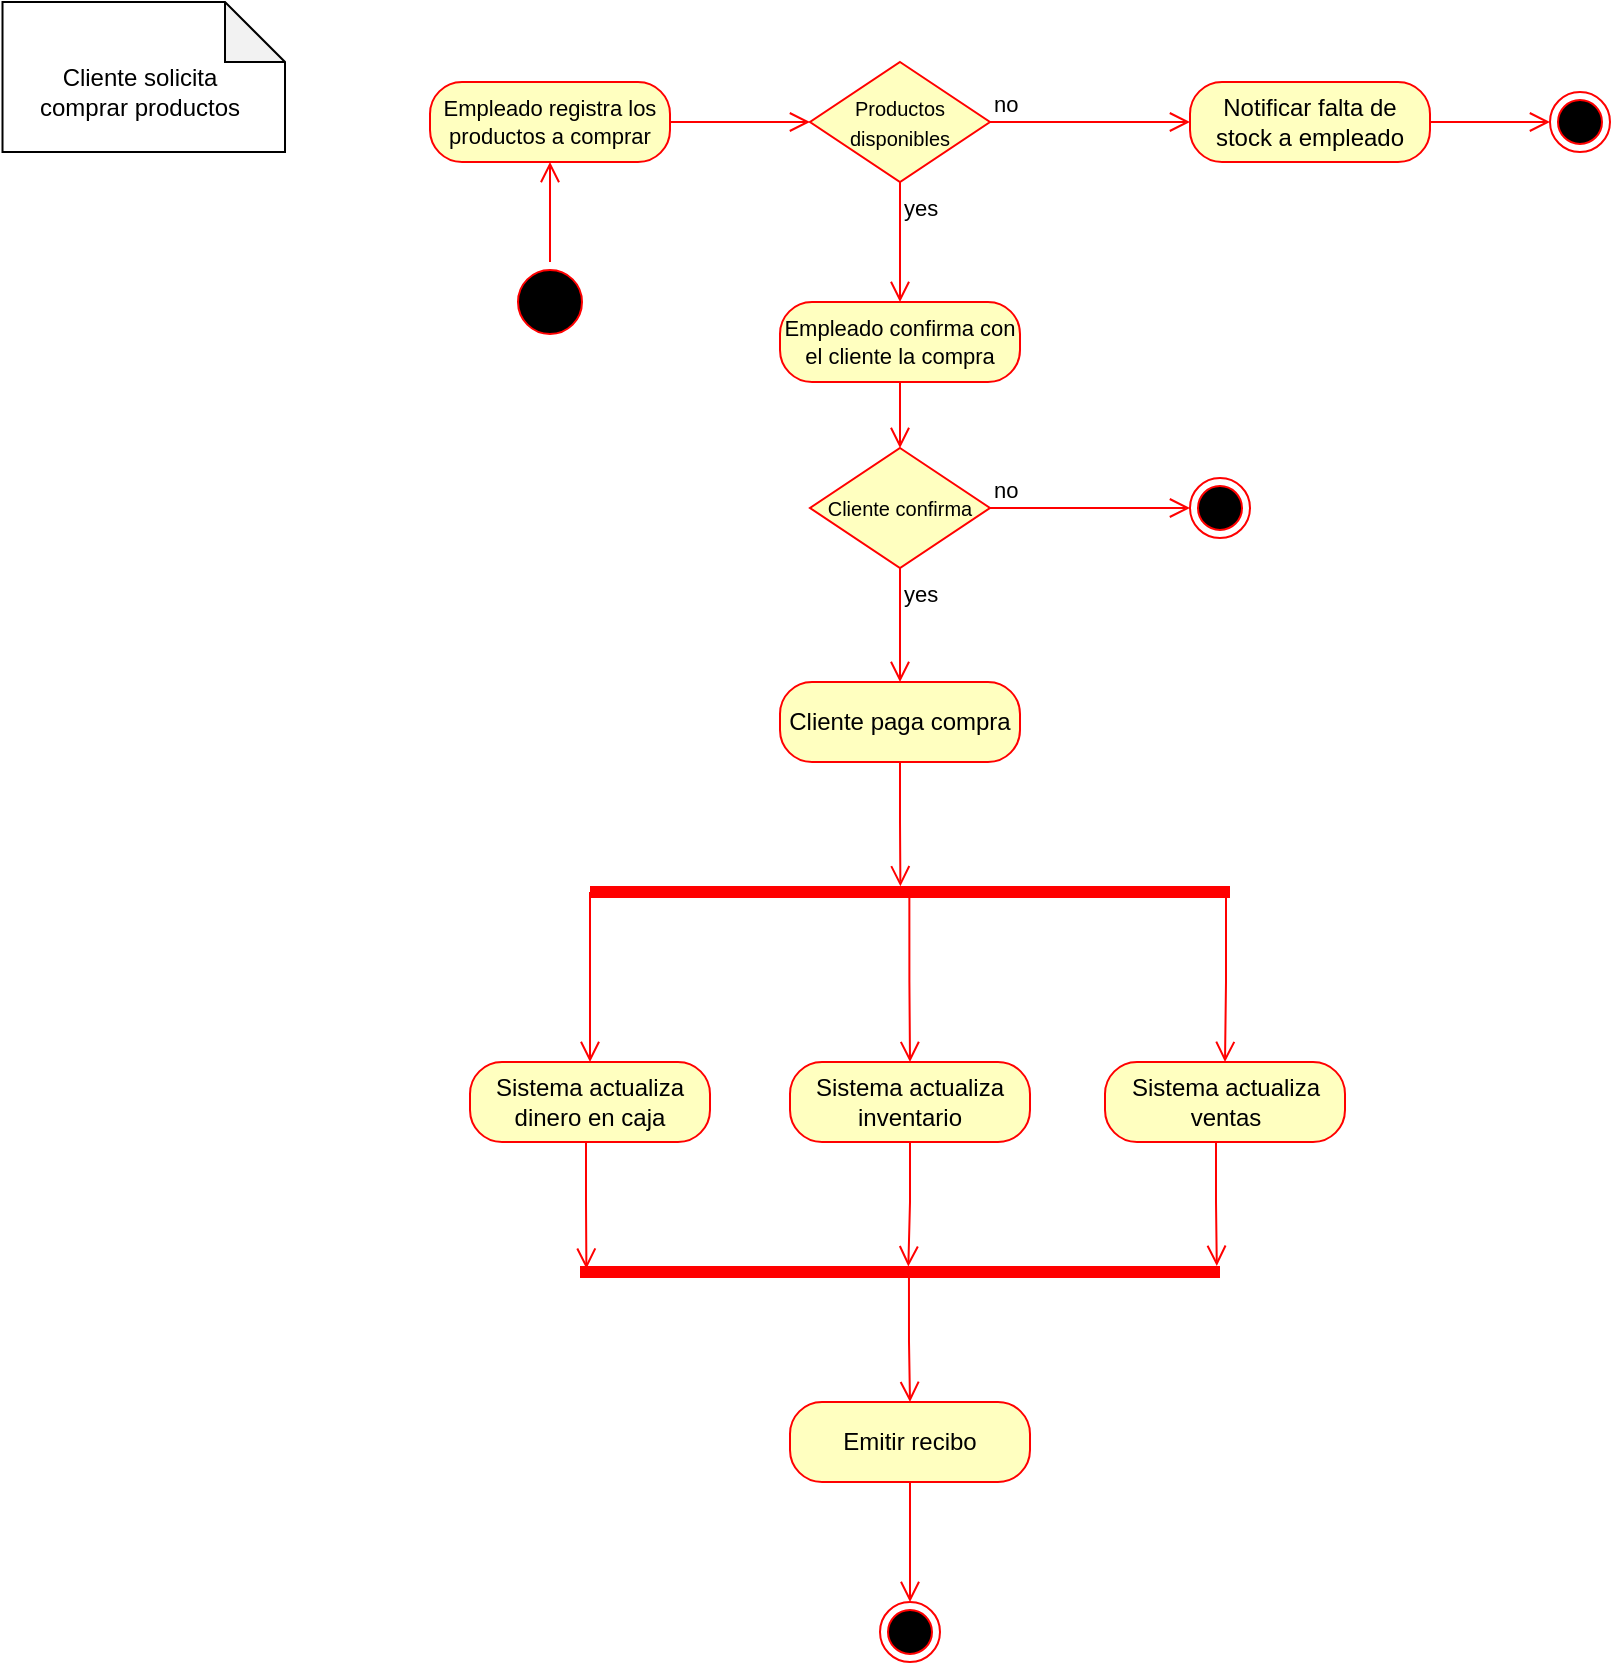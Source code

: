 <mxfile version="24.7.14">
  <diagram name="Page-1" id="e7e014a7-5840-1c2e-5031-d8a46d1fe8dd">
    <mxGraphModel dx="796" dy="431" grid="1" gridSize="10" guides="1" tooltips="1" connect="1" arrows="1" fold="1" page="1" pageScale="1" pageWidth="1169" pageHeight="826" background="none" math="0" shadow="0">
      <root>
        <mxCell id="0" />
        <mxCell id="1" parent="0" />
        <mxCell id="e4tIsMRB3juKGLobp1ze-41" value="&lt;div style=&quot;&quot;&gt;&lt;br&gt;&lt;/div&gt;" style="shape=note;whiteSpace=wrap;html=1;backgroundOutline=1;darkOpacity=0.05;rotation=-90;flipH=0;flipV=1;textDirection=vertical-rl;align=center;" vertex="1" parent="1">
          <mxGeometry x="139.38" y="96.88" width="75" height="141.25" as="geometry" />
        </mxCell>
        <mxCell id="e4tIsMRB3juKGLobp1ze-42" value="" style="ellipse;html=1;shape=startState;fillColor=#000000;strokeColor=#ff0000;" vertex="1" parent="1">
          <mxGeometry x="360" y="260" width="40" height="40" as="geometry" />
        </mxCell>
        <mxCell id="e4tIsMRB3juKGLobp1ze-43" value="" style="edgeStyle=orthogonalEdgeStyle;html=1;verticalAlign=bottom;endArrow=open;endSize=8;strokeColor=#ff0000;rounded=0;entryX=0.5;entryY=1;entryDx=0;entryDy=0;" edge="1" source="e4tIsMRB3juKGLobp1ze-42" parent="1" target="e4tIsMRB3juKGLobp1ze-45">
          <mxGeometry relative="1" as="geometry">
            <mxPoint x="415" y="280" as="targetPoint" />
          </mxGeometry>
        </mxCell>
        <mxCell id="e4tIsMRB3juKGLobp1ze-44" value="Cliente solicita comprar productos" style="text;html=1;align=center;verticalAlign=middle;whiteSpace=wrap;rounded=0;" vertex="1" parent="1">
          <mxGeometry x="120" y="160" width="110" height="30" as="geometry" />
        </mxCell>
        <mxCell id="e4tIsMRB3juKGLobp1ze-50" style="edgeStyle=orthogonalEdgeStyle;rounded=0;orthogonalLoop=1;jettySize=auto;html=1;exitX=1;exitY=0.5;exitDx=0;exitDy=0;entryX=0;entryY=0.5;entryDx=0;entryDy=0;strokeColor=#ff0000;align=left;verticalAlign=bottom;fontFamily=Helvetica;fontSize=11;fontColor=default;labelBackgroundColor=default;endArrow=open;endSize=8;" edge="1" parent="1" source="e4tIsMRB3juKGLobp1ze-45" target="e4tIsMRB3juKGLobp1ze-47">
          <mxGeometry relative="1" as="geometry" />
        </mxCell>
        <mxCell id="e4tIsMRB3juKGLobp1ze-45" value="Empleado registra los productos a comprar" style="rounded=1;whiteSpace=wrap;html=1;arcSize=40;fontColor=#000000;fillColor=#ffffc0;strokeColor=#ff0000;fontSize=11;" vertex="1" parent="1">
          <mxGeometry x="320" y="170" width="120" height="40" as="geometry" />
        </mxCell>
        <mxCell id="e4tIsMRB3juKGLobp1ze-47" value="&lt;font style=&quot;font-size: 10px;&quot;&gt;Productos disponibles&lt;/font&gt;" style="rhombus;whiteSpace=wrap;html=1;fontColor=#000000;fillColor=#ffffc0;strokeColor=#ff0000;" vertex="1" parent="1">
          <mxGeometry x="510" y="160" width="90" height="60" as="geometry" />
        </mxCell>
        <mxCell id="e4tIsMRB3juKGLobp1ze-48" value="no" style="edgeStyle=orthogonalEdgeStyle;html=1;align=left;verticalAlign=bottom;endArrow=open;endSize=8;strokeColor=#ff0000;rounded=0;entryX=0;entryY=0.5;entryDx=0;entryDy=0;" edge="1" source="e4tIsMRB3juKGLobp1ze-47" parent="1" target="e4tIsMRB3juKGLobp1ze-51">
          <mxGeometry x="-1" relative="1" as="geometry">
            <mxPoint x="690" y="200" as="targetPoint" />
          </mxGeometry>
        </mxCell>
        <mxCell id="e4tIsMRB3juKGLobp1ze-49" value="yes" style="edgeStyle=orthogonalEdgeStyle;html=1;align=left;verticalAlign=top;endArrow=open;endSize=8;strokeColor=#ff0000;rounded=0;entryX=0.5;entryY=0;entryDx=0;entryDy=0;" edge="1" source="e4tIsMRB3juKGLobp1ze-47" parent="1" target="e4tIsMRB3juKGLobp1ze-55">
          <mxGeometry x="-1" relative="1" as="geometry">
            <mxPoint x="550" y="280" as="targetPoint" />
          </mxGeometry>
        </mxCell>
        <mxCell id="e4tIsMRB3juKGLobp1ze-54" style="edgeStyle=orthogonalEdgeStyle;rounded=0;orthogonalLoop=1;jettySize=auto;html=1;exitX=1;exitY=0.5;exitDx=0;exitDy=0;strokeColor=#ff0000;align=left;verticalAlign=bottom;fontFamily=Helvetica;fontSize=11;fontColor=default;labelBackgroundColor=default;endArrow=open;endSize=8;" edge="1" parent="1" source="e4tIsMRB3juKGLobp1ze-51" target="e4tIsMRB3juKGLobp1ze-53">
          <mxGeometry relative="1" as="geometry" />
        </mxCell>
        <mxCell id="e4tIsMRB3juKGLobp1ze-51" value="Notificar falta de stock a empleado" style="rounded=1;whiteSpace=wrap;html=1;arcSize=40;fontColor=#000000;fillColor=#ffffc0;strokeColor=#ff0000;" vertex="1" parent="1">
          <mxGeometry x="700" y="170" width="120" height="40" as="geometry" />
        </mxCell>
        <mxCell id="e4tIsMRB3juKGLobp1ze-53" value="" style="ellipse;html=1;shape=endState;fillColor=#000000;strokeColor=#ff0000;" vertex="1" parent="1">
          <mxGeometry x="880" y="175" width="30" height="30" as="geometry" />
        </mxCell>
        <mxCell id="e4tIsMRB3juKGLobp1ze-61" style="edgeStyle=orthogonalEdgeStyle;rounded=0;orthogonalLoop=1;jettySize=auto;html=1;exitX=0.5;exitY=1;exitDx=0;exitDy=0;entryX=0.5;entryY=0;entryDx=0;entryDy=0;strokeColor=#ff0000;align=left;verticalAlign=bottom;fontFamily=Helvetica;fontSize=11;fontColor=default;labelBackgroundColor=default;endArrow=open;endSize=8;" edge="1" parent="1" source="e4tIsMRB3juKGLobp1ze-55" target="e4tIsMRB3juKGLobp1ze-58">
          <mxGeometry relative="1" as="geometry" />
        </mxCell>
        <mxCell id="e4tIsMRB3juKGLobp1ze-55" value="Empleado confirma con el cliente la compra" style="rounded=1;whiteSpace=wrap;html=1;arcSize=40;fontColor=#000000;fillColor=#ffffc0;strokeColor=#ff0000;fontSize=11;" vertex="1" parent="1">
          <mxGeometry x="495" y="280" width="120" height="40" as="geometry" />
        </mxCell>
        <mxCell id="e4tIsMRB3juKGLobp1ze-58" value="&lt;font style=&quot;font-size: 10px;&quot;&gt;Cliente confirma&lt;/font&gt;" style="rhombus;whiteSpace=wrap;html=1;fontColor=#000000;fillColor=#ffffc0;strokeColor=#ff0000;" vertex="1" parent="1">
          <mxGeometry x="510" y="353" width="90" height="60" as="geometry" />
        </mxCell>
        <mxCell id="e4tIsMRB3juKGLobp1ze-59" value="no" style="edgeStyle=orthogonalEdgeStyle;html=1;align=left;verticalAlign=bottom;endArrow=open;endSize=8;strokeColor=#ff0000;rounded=0;entryX=0;entryY=0.5;entryDx=0;entryDy=0;" edge="1" parent="1" source="e4tIsMRB3juKGLobp1ze-58" target="e4tIsMRB3juKGLobp1ze-62">
          <mxGeometry x="-1" relative="1" as="geometry">
            <mxPoint x="700" y="383" as="targetPoint" />
          </mxGeometry>
        </mxCell>
        <mxCell id="e4tIsMRB3juKGLobp1ze-60" value="yes" style="edgeStyle=orthogonalEdgeStyle;html=1;align=left;verticalAlign=top;endArrow=open;endSize=8;strokeColor=#ff0000;rounded=0;entryX=0.5;entryY=0;entryDx=0;entryDy=0;" edge="1" parent="1" source="e4tIsMRB3juKGLobp1ze-58" target="e4tIsMRB3juKGLobp1ze-63">
          <mxGeometry x="-1" relative="1" as="geometry">
            <mxPoint x="555" y="473" as="targetPoint" />
          </mxGeometry>
        </mxCell>
        <mxCell id="e4tIsMRB3juKGLobp1ze-62" value="" style="ellipse;html=1;shape=endState;fillColor=#000000;strokeColor=#ff0000;" vertex="1" parent="1">
          <mxGeometry x="700" y="368" width="30" height="30" as="geometry" />
        </mxCell>
        <mxCell id="e4tIsMRB3juKGLobp1ze-63" value="Cliente paga compra" style="rounded=1;whiteSpace=wrap;html=1;arcSize=40;fontColor=#000000;fillColor=#ffffc0;strokeColor=#ff0000;" vertex="1" parent="1">
          <mxGeometry x="495" y="470" width="120" height="40" as="geometry" />
        </mxCell>
        <mxCell id="e4tIsMRB3juKGLobp1ze-65" value="Sistema actualiza inventario" style="rounded=1;whiteSpace=wrap;html=1;arcSize=40;fontColor=#000000;fillColor=#ffffc0;strokeColor=#ff0000;" vertex="1" parent="1">
          <mxGeometry x="500" y="660" width="120" height="40" as="geometry" />
        </mxCell>
        <mxCell id="e4tIsMRB3juKGLobp1ze-66" value="Sistema actualiza ventas" style="rounded=1;whiteSpace=wrap;html=1;arcSize=40;fontColor=#000000;fillColor=#ffffc0;strokeColor=#ff0000;" vertex="1" parent="1">
          <mxGeometry x="657.5" y="660" width="120" height="40" as="geometry" />
        </mxCell>
        <mxCell id="e4tIsMRB3juKGLobp1ze-67" value="Sistema actualiza dinero en caja" style="rounded=1;whiteSpace=wrap;html=1;arcSize=40;fontColor=#000000;fillColor=#ffffc0;strokeColor=#ff0000;" vertex="1" parent="1">
          <mxGeometry x="340" y="660" width="120" height="40" as="geometry" />
        </mxCell>
        <mxCell id="e4tIsMRB3juKGLobp1ze-72" style="edgeStyle=orthogonalEdgeStyle;rounded=0;orthogonalLoop=1;jettySize=auto;html=1;exitX=0.5;exitY=1;exitDx=0;exitDy=0;entryX=0.5;entryY=0;entryDx=0;entryDy=0;strokeColor=#ff0000;align=left;verticalAlign=bottom;fontFamily=Helvetica;fontSize=11;fontColor=default;labelBackgroundColor=default;endArrow=open;endSize=8;" edge="1" parent="1" source="e4tIsMRB3juKGLobp1ze-68" target="e4tIsMRB3juKGLobp1ze-70">
          <mxGeometry relative="1" as="geometry" />
        </mxCell>
        <mxCell id="e4tIsMRB3juKGLobp1ze-68" value="Emitir recibo" style="rounded=1;whiteSpace=wrap;html=1;arcSize=40;fontColor=#000000;fillColor=#ffffc0;strokeColor=#ff0000;" vertex="1" parent="1">
          <mxGeometry x="500" y="830" width="120" height="40" as="geometry" />
        </mxCell>
        <mxCell id="e4tIsMRB3juKGLobp1ze-70" value="" style="ellipse;html=1;shape=endState;fillColor=#000000;strokeColor=#ff0000;" vertex="1" parent="1">
          <mxGeometry x="545" y="930" width="30" height="30" as="geometry" />
        </mxCell>
        <mxCell id="e4tIsMRB3juKGLobp1ze-77" style="edgeStyle=orthogonalEdgeStyle;rounded=0;orthogonalLoop=1;jettySize=auto;html=1;exitX=1;exitY=0.5;exitDx=0;exitDy=0;exitPerimeter=0;entryX=0.5;entryY=0;entryDx=0;entryDy=0;strokeColor=#ff0000;align=left;verticalAlign=bottom;fontFamily=Helvetica;fontSize=11;fontColor=default;labelBackgroundColor=default;endArrow=open;endSize=8;" edge="1" parent="1" source="e4tIsMRB3juKGLobp1ze-73" target="e4tIsMRB3juKGLobp1ze-66">
          <mxGeometry relative="1" as="geometry">
            <Array as="points">
              <mxPoint x="718" y="575" />
              <mxPoint x="718" y="620" />
            </Array>
          </mxGeometry>
        </mxCell>
        <mxCell id="e4tIsMRB3juKGLobp1ze-78" style="edgeStyle=orthogonalEdgeStyle;rounded=0;orthogonalLoop=1;jettySize=auto;html=1;exitX=0;exitY=0.5;exitDx=0;exitDy=0;exitPerimeter=0;entryX=0.5;entryY=0;entryDx=0;entryDy=0;strokeColor=#ff0000;align=left;verticalAlign=bottom;fontFamily=Helvetica;fontSize=11;fontColor=default;labelBackgroundColor=default;endArrow=open;endSize=8;" edge="1" parent="1" source="e4tIsMRB3juKGLobp1ze-73" target="e4tIsMRB3juKGLobp1ze-67">
          <mxGeometry relative="1" as="geometry">
            <Array as="points">
              <mxPoint x="400" y="660" />
            </Array>
          </mxGeometry>
        </mxCell>
        <mxCell id="e4tIsMRB3juKGLobp1ze-73" value="" style="shape=line;html=1;strokeWidth=6;strokeColor=#ff0000;" vertex="1" parent="1">
          <mxGeometry x="400" y="570" width="320" height="10" as="geometry" />
        </mxCell>
        <mxCell id="e4tIsMRB3juKGLobp1ze-74" value="" style="edgeStyle=orthogonalEdgeStyle;html=1;verticalAlign=bottom;endArrow=open;endSize=8;strokeColor=#ff0000;rounded=0;entryX=0.5;entryY=0;entryDx=0;entryDy=0;exitX=0.499;exitY=0.577;exitDx=0;exitDy=0;exitPerimeter=0;" edge="1" source="e4tIsMRB3juKGLobp1ze-73" parent="1" target="e4tIsMRB3juKGLobp1ze-65">
          <mxGeometry relative="1" as="geometry">
            <mxPoint x="560" y="600" as="targetPoint" />
          </mxGeometry>
        </mxCell>
        <mxCell id="e4tIsMRB3juKGLobp1ze-76" style="edgeStyle=orthogonalEdgeStyle;rounded=0;orthogonalLoop=1;jettySize=auto;html=1;exitX=0.5;exitY=1;exitDx=0;exitDy=0;entryX=0.485;entryY=0.216;entryDx=0;entryDy=0;entryPerimeter=0;strokeColor=#ff0000;align=left;verticalAlign=bottom;fontFamily=Helvetica;fontSize=11;fontColor=default;labelBackgroundColor=default;endArrow=open;endSize=8;" edge="1" parent="1" source="e4tIsMRB3juKGLobp1ze-63" target="e4tIsMRB3juKGLobp1ze-73">
          <mxGeometry relative="1" as="geometry" />
        </mxCell>
        <mxCell id="e4tIsMRB3juKGLobp1ze-80" style="edgeStyle=orthogonalEdgeStyle;rounded=0;orthogonalLoop=1;jettySize=auto;html=1;exitX=0.5;exitY=1;exitDx=0;exitDy=0;entryX=0.01;entryY=0.333;entryDx=0;entryDy=0;strokeColor=#ff0000;align=left;verticalAlign=bottom;fontFamily=Helvetica;fontSize=11;fontColor=default;labelBackgroundColor=default;endArrow=open;endSize=8;entryPerimeter=0;" edge="1" parent="1" source="e4tIsMRB3juKGLobp1ze-67" target="e4tIsMRB3juKGLobp1ze-81">
          <mxGeometry relative="1" as="geometry">
            <mxPoint x="400" y="850" as="targetPoint" />
            <Array as="points">
              <mxPoint x="398" y="700" />
              <mxPoint x="398" y="730" />
            </Array>
          </mxGeometry>
        </mxCell>
        <mxCell id="e4tIsMRB3juKGLobp1ze-81" value="" style="shape=line;html=1;strokeWidth=6;strokeColor=#ff0000;" vertex="1" parent="1">
          <mxGeometry x="395" y="760" width="320" height="10" as="geometry" />
        </mxCell>
        <mxCell id="e4tIsMRB3juKGLobp1ze-82" value="" style="edgeStyle=orthogonalEdgeStyle;html=1;verticalAlign=bottom;endArrow=open;endSize=8;strokeColor=#ff0000;rounded=0;entryX=0.5;entryY=0;entryDx=0;entryDy=0;exitX=0.514;exitY=0.68;exitDx=0;exitDy=0;exitPerimeter=0;" edge="1" parent="1" source="e4tIsMRB3juKGLobp1ze-81" target="e4tIsMRB3juKGLobp1ze-68">
          <mxGeometry relative="1" as="geometry">
            <mxPoint x="560" y="850" as="targetPoint" />
          </mxGeometry>
        </mxCell>
        <mxCell id="e4tIsMRB3juKGLobp1ze-84" style="edgeStyle=orthogonalEdgeStyle;rounded=0;orthogonalLoop=1;jettySize=auto;html=1;exitX=0.5;exitY=1;exitDx=0;exitDy=0;entryX=0.513;entryY=0.222;entryDx=0;entryDy=0;entryPerimeter=0;strokeColor=#ff0000;align=left;verticalAlign=bottom;fontFamily=Helvetica;fontSize=11;fontColor=default;labelBackgroundColor=default;endArrow=open;endSize=8;" edge="1" parent="1" source="e4tIsMRB3juKGLobp1ze-65" target="e4tIsMRB3juKGLobp1ze-81">
          <mxGeometry relative="1" as="geometry" />
        </mxCell>
        <mxCell id="e4tIsMRB3juKGLobp1ze-85" style="edgeStyle=orthogonalEdgeStyle;rounded=0;orthogonalLoop=1;jettySize=auto;html=1;exitX=0.5;exitY=1;exitDx=0;exitDy=0;entryX=0.995;entryY=0.194;entryDx=0;entryDy=0;entryPerimeter=0;strokeColor=#ff0000;align=left;verticalAlign=bottom;fontFamily=Helvetica;fontSize=11;fontColor=default;labelBackgroundColor=default;endArrow=open;endSize=8;" edge="1" parent="1" source="e4tIsMRB3juKGLobp1ze-66" target="e4tIsMRB3juKGLobp1ze-81">
          <mxGeometry relative="1" as="geometry">
            <Array as="points">
              <mxPoint x="713" y="700" />
              <mxPoint x="713" y="730" />
              <mxPoint x="713" y="730" />
            </Array>
          </mxGeometry>
        </mxCell>
      </root>
    </mxGraphModel>
  </diagram>
</mxfile>

